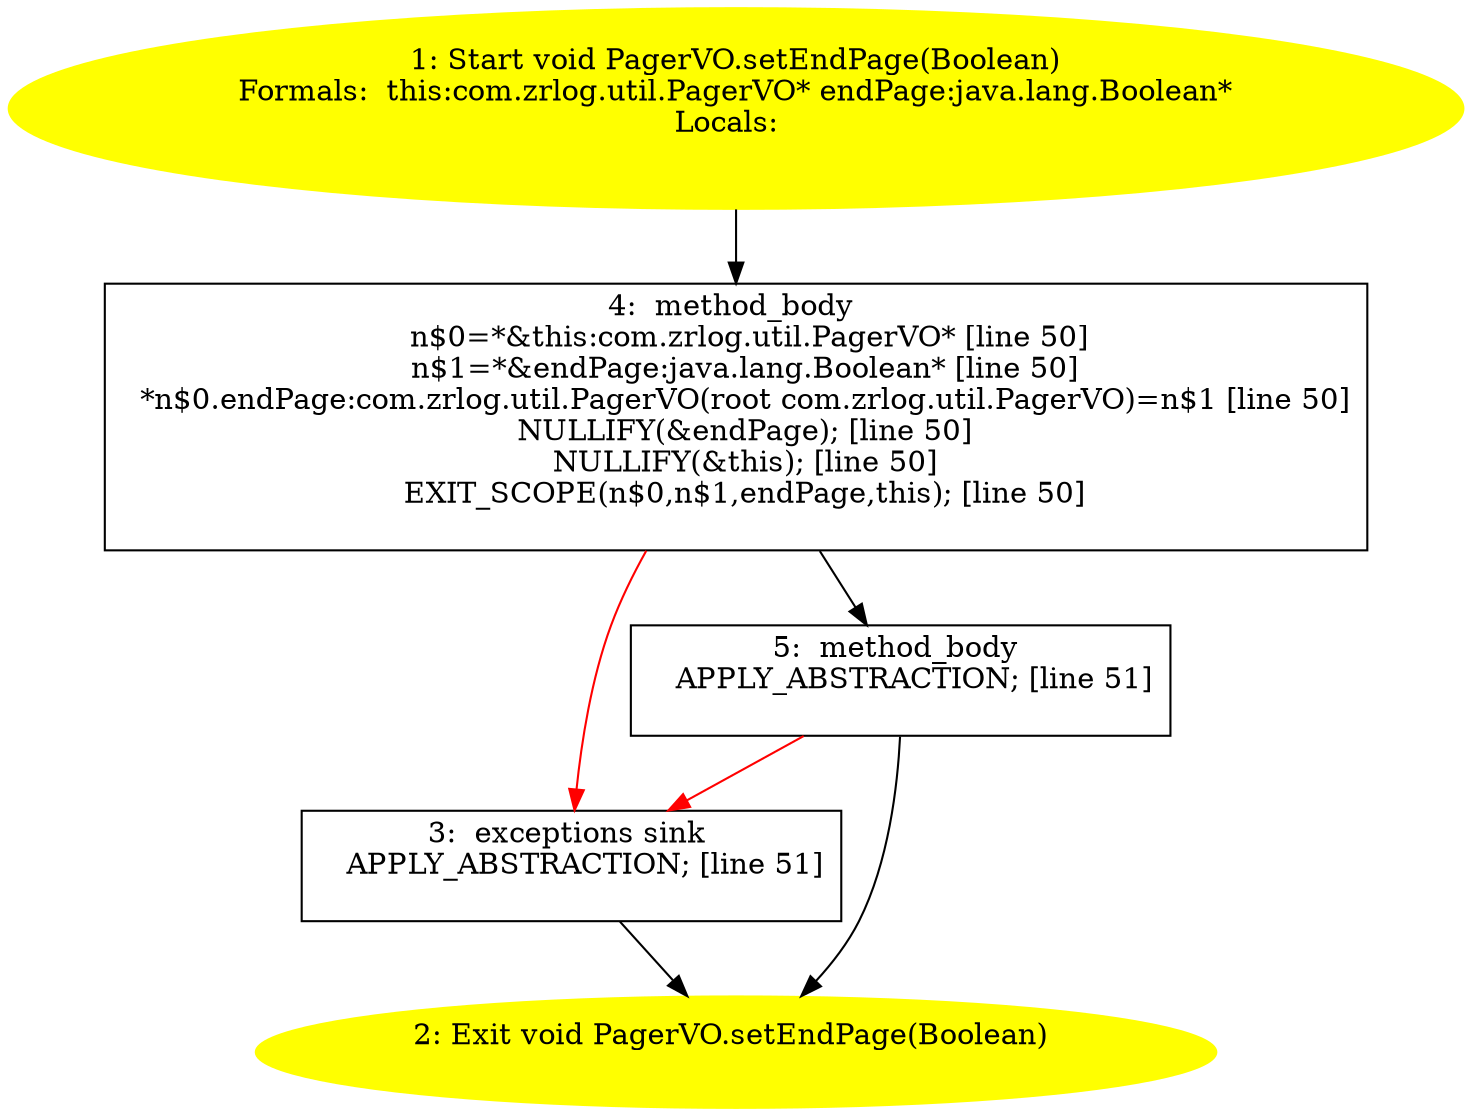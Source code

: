 /* @generated */
digraph cfg {
"com.zrlog.util.PagerVO.setEndPage(java.lang.Boolean):void.262cea1abcf0bc6687633aad812d7bb3_1" [label="1: Start void PagerVO.setEndPage(Boolean)\nFormals:  this:com.zrlog.util.PagerVO* endPage:java.lang.Boolean*\nLocals:  \n  " color=yellow style=filled]
	

	 "com.zrlog.util.PagerVO.setEndPage(java.lang.Boolean):void.262cea1abcf0bc6687633aad812d7bb3_1" -> "com.zrlog.util.PagerVO.setEndPage(java.lang.Boolean):void.262cea1abcf0bc6687633aad812d7bb3_4" ;
"com.zrlog.util.PagerVO.setEndPage(java.lang.Boolean):void.262cea1abcf0bc6687633aad812d7bb3_2" [label="2: Exit void PagerVO.setEndPage(Boolean) \n  " color=yellow style=filled]
	

"com.zrlog.util.PagerVO.setEndPage(java.lang.Boolean):void.262cea1abcf0bc6687633aad812d7bb3_3" [label="3:  exceptions sink \n   APPLY_ABSTRACTION; [line 51]\n " shape="box"]
	

	 "com.zrlog.util.PagerVO.setEndPage(java.lang.Boolean):void.262cea1abcf0bc6687633aad812d7bb3_3" -> "com.zrlog.util.PagerVO.setEndPage(java.lang.Boolean):void.262cea1abcf0bc6687633aad812d7bb3_2" ;
"com.zrlog.util.PagerVO.setEndPage(java.lang.Boolean):void.262cea1abcf0bc6687633aad812d7bb3_4" [label="4:  method_body \n   n$0=*&this:com.zrlog.util.PagerVO* [line 50]\n  n$1=*&endPage:java.lang.Boolean* [line 50]\n  *n$0.endPage:com.zrlog.util.PagerVO(root com.zrlog.util.PagerVO)=n$1 [line 50]\n  NULLIFY(&endPage); [line 50]\n  NULLIFY(&this); [line 50]\n  EXIT_SCOPE(n$0,n$1,endPage,this); [line 50]\n " shape="box"]
	

	 "com.zrlog.util.PagerVO.setEndPage(java.lang.Boolean):void.262cea1abcf0bc6687633aad812d7bb3_4" -> "com.zrlog.util.PagerVO.setEndPage(java.lang.Boolean):void.262cea1abcf0bc6687633aad812d7bb3_5" ;
	 "com.zrlog.util.PagerVO.setEndPage(java.lang.Boolean):void.262cea1abcf0bc6687633aad812d7bb3_4" -> "com.zrlog.util.PagerVO.setEndPage(java.lang.Boolean):void.262cea1abcf0bc6687633aad812d7bb3_3" [color="red" ];
"com.zrlog.util.PagerVO.setEndPage(java.lang.Boolean):void.262cea1abcf0bc6687633aad812d7bb3_5" [label="5:  method_body \n   APPLY_ABSTRACTION; [line 51]\n " shape="box"]
	

	 "com.zrlog.util.PagerVO.setEndPage(java.lang.Boolean):void.262cea1abcf0bc6687633aad812d7bb3_5" -> "com.zrlog.util.PagerVO.setEndPage(java.lang.Boolean):void.262cea1abcf0bc6687633aad812d7bb3_2" ;
	 "com.zrlog.util.PagerVO.setEndPage(java.lang.Boolean):void.262cea1abcf0bc6687633aad812d7bb3_5" -> "com.zrlog.util.PagerVO.setEndPage(java.lang.Boolean):void.262cea1abcf0bc6687633aad812d7bb3_3" [color="red" ];
}
